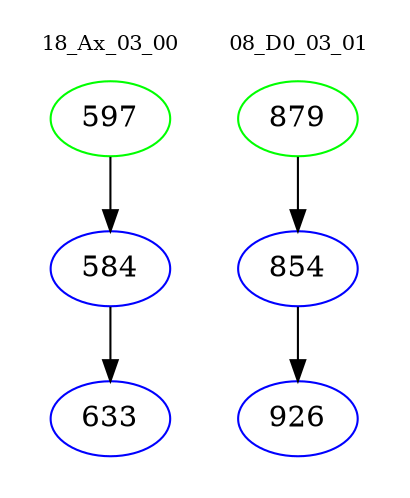 digraph{
subgraph cluster_0 {
color = white
label = "18_Ax_03_00";
fontsize=10;
T0_597 [label="597", color="green"]
T0_597 -> T0_584 [color="black"]
T0_584 [label="584", color="blue"]
T0_584 -> T0_633 [color="black"]
T0_633 [label="633", color="blue"]
}
subgraph cluster_1 {
color = white
label = "08_D0_03_01";
fontsize=10;
T1_879 [label="879", color="green"]
T1_879 -> T1_854 [color="black"]
T1_854 [label="854", color="blue"]
T1_854 -> T1_926 [color="black"]
T1_926 [label="926", color="blue"]
}
}
